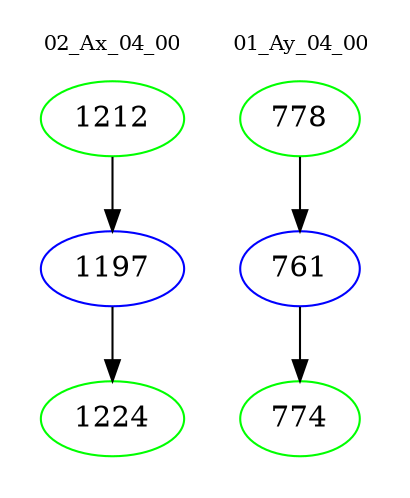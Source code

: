 digraph{
subgraph cluster_0 {
color = white
label = "02_Ax_04_00";
fontsize=10;
T0_1212 [label="1212", color="green"]
T0_1212 -> T0_1197 [color="black"]
T0_1197 [label="1197", color="blue"]
T0_1197 -> T0_1224 [color="black"]
T0_1224 [label="1224", color="green"]
}
subgraph cluster_1 {
color = white
label = "01_Ay_04_00";
fontsize=10;
T1_778 [label="778", color="green"]
T1_778 -> T1_761 [color="black"]
T1_761 [label="761", color="blue"]
T1_761 -> T1_774 [color="black"]
T1_774 [label="774", color="green"]
}
}
